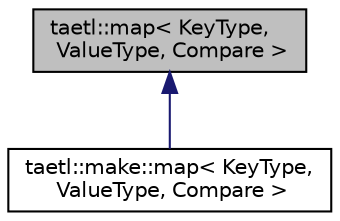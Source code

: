 digraph "taetl::map&lt; KeyType, ValueType, Compare &gt;"
{
  edge [fontname="Helvetica",fontsize="10",labelfontname="Helvetica",labelfontsize="10"];
  node [fontname="Helvetica",fontsize="10",shape=record];
  Node0 [label="taetl::map\< KeyType,\l ValueType, Compare \>",height=0.2,width=0.4,color="black", fillcolor="grey75", style="filled", fontcolor="black"];
  Node0 -> Node1 [dir="back",color="midnightblue",fontsize="10",style="solid",fontname="Helvetica"];
  Node1 [label="taetl::make::map\< KeyType,\l ValueType, Compare \>",height=0.2,width=0.4,color="black", fillcolor="white", style="filled",URL="$classtaetl_1_1make_1_1map.html"];
}
